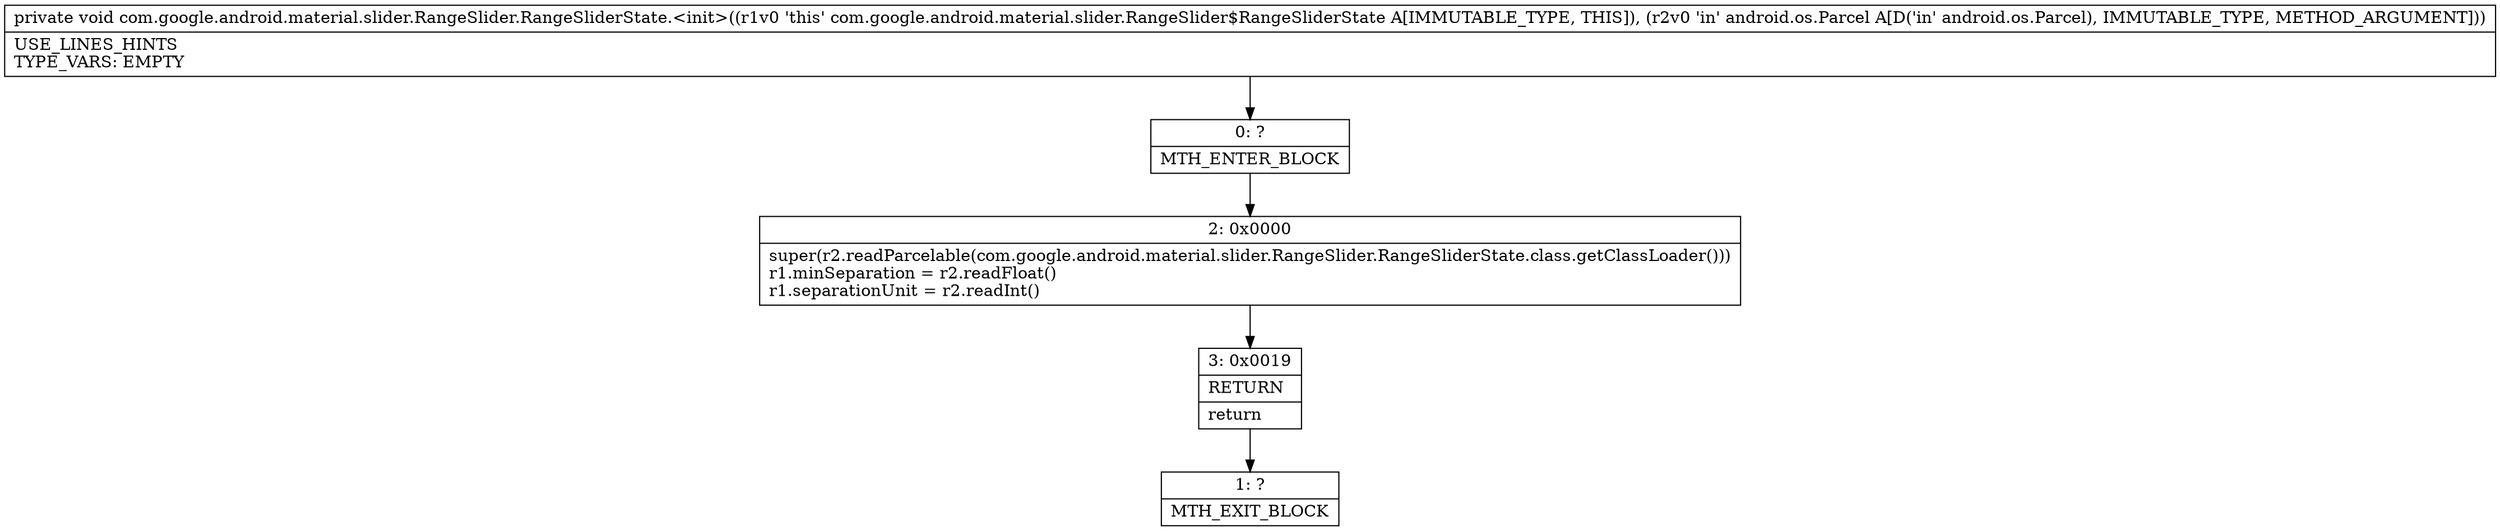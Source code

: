 digraph "CFG forcom.google.android.material.slider.RangeSlider.RangeSliderState.\<init\>(Landroid\/os\/Parcel;)V" {
Node_0 [shape=record,label="{0\:\ ?|MTH_ENTER_BLOCK\l}"];
Node_2 [shape=record,label="{2\:\ 0x0000|super(r2.readParcelable(com.google.android.material.slider.RangeSlider.RangeSliderState.class.getClassLoader()))\lr1.minSeparation = r2.readFloat()\lr1.separationUnit = r2.readInt()\l}"];
Node_3 [shape=record,label="{3\:\ 0x0019|RETURN\l|return\l}"];
Node_1 [shape=record,label="{1\:\ ?|MTH_EXIT_BLOCK\l}"];
MethodNode[shape=record,label="{private void com.google.android.material.slider.RangeSlider.RangeSliderState.\<init\>((r1v0 'this' com.google.android.material.slider.RangeSlider$RangeSliderState A[IMMUTABLE_TYPE, THIS]), (r2v0 'in' android.os.Parcel A[D('in' android.os.Parcel), IMMUTABLE_TYPE, METHOD_ARGUMENT]))  | USE_LINES_HINTS\lTYPE_VARS: EMPTY\l}"];
MethodNode -> Node_0;Node_0 -> Node_2;
Node_2 -> Node_3;
Node_3 -> Node_1;
}


